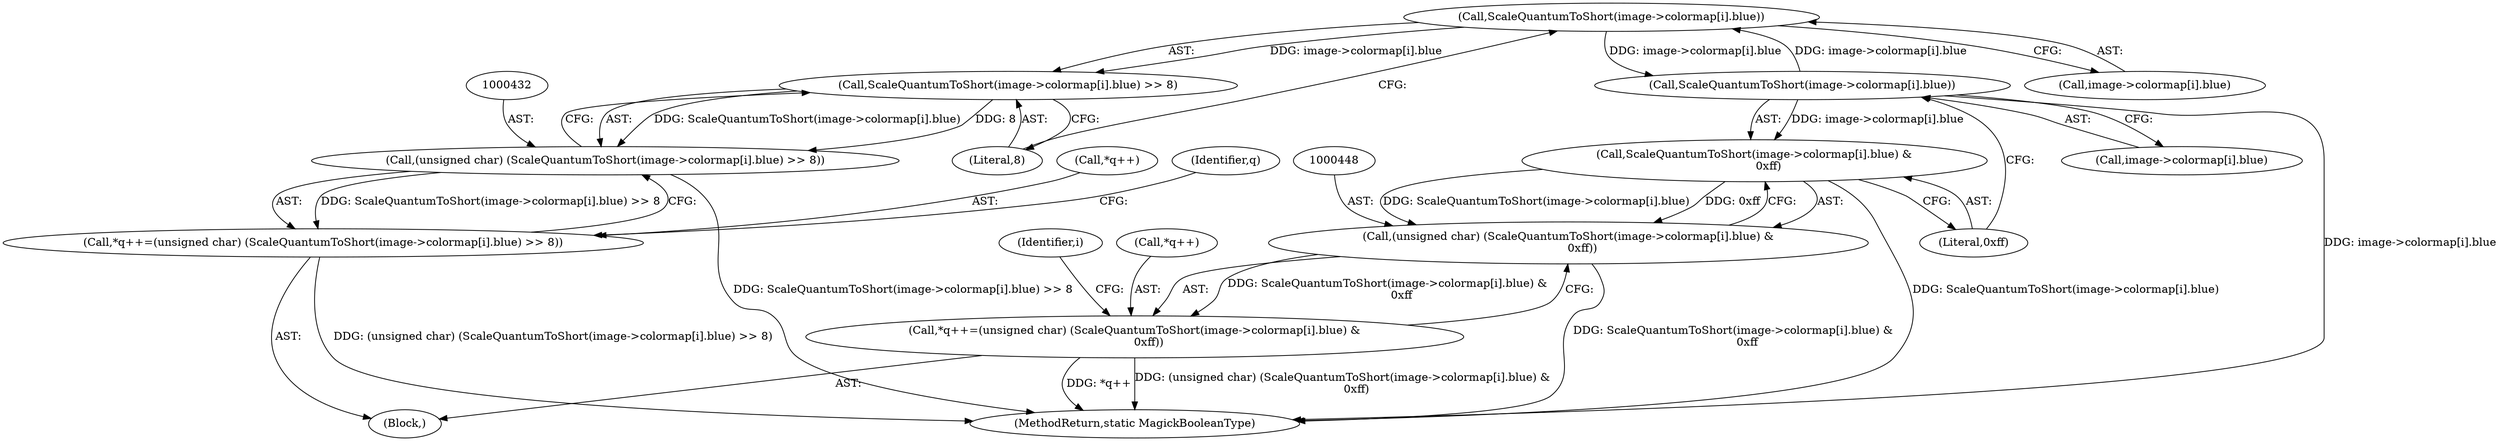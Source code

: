 digraph "0_ImageMagick_6233ef75bb973745ab1092b59aea8fe316f09074@pointer" {
"1000434" [label="(Call,ScaleQuantumToShort(image->colormap[i].blue))"];
"1000450" [label="(Call,ScaleQuantumToShort(image->colormap[i].blue))"];
"1000434" [label="(Call,ScaleQuantumToShort(image->colormap[i].blue))"];
"1000433" [label="(Call,ScaleQuantumToShort(image->colormap[i].blue) >> 8)"];
"1000431" [label="(Call,(unsigned char) (ScaleQuantumToShort(image->colormap[i].blue) >> 8))"];
"1000427" [label="(Call,*q++=(unsigned char) (ScaleQuantumToShort(image->colormap[i].blue) >> 8))"];
"1000449" [label="(Call,ScaleQuantumToShort(image->colormap[i].blue) &\n        0xff)"];
"1000447" [label="(Call,(unsigned char) (ScaleQuantumToShort(image->colormap[i].blue) &\n        0xff))"];
"1000443" [label="(Call,*q++=(unsigned char) (ScaleQuantumToShort(image->colormap[i].blue) &\n        0xff))"];
"1000431" [label="(Call,(unsigned char) (ScaleQuantumToShort(image->colormap[i].blue) >> 8))"];
"1000458" [label="(Literal,0xff)"];
"1000446" [label="(Identifier,q)"];
"1000442" [label="(Literal,8)"];
"1000447" [label="(Call,(unsigned char) (ScaleQuantumToShort(image->colormap[i].blue) &\n        0xff))"];
"1000434" [label="(Call,ScaleQuantumToShort(image->colormap[i].blue))"];
"1000443" [label="(Call,*q++=(unsigned char) (ScaleQuantumToShort(image->colormap[i].blue) &\n        0xff))"];
"1000433" [label="(Call,ScaleQuantumToShort(image->colormap[i].blue) >> 8)"];
"1000450" [label="(Call,ScaleQuantumToShort(image->colormap[i].blue))"];
"1000362" [label="(Block,)"];
"1000361" [label="(Identifier,i)"];
"1000427" [label="(Call,*q++=(unsigned char) (ScaleQuantumToShort(image->colormap[i].blue) >> 8))"];
"1000451" [label="(Call,image->colormap[i].blue)"];
"1000435" [label="(Call,image->colormap[i].blue)"];
"1000444" [label="(Call,*q++)"];
"1000449" [label="(Call,ScaleQuantumToShort(image->colormap[i].blue) &\n        0xff)"];
"1000583" [label="(MethodReturn,static MagickBooleanType)"];
"1000428" [label="(Call,*q++)"];
"1000434" -> "1000433"  [label="AST: "];
"1000434" -> "1000435"  [label="CFG: "];
"1000435" -> "1000434"  [label="AST: "];
"1000442" -> "1000434"  [label="CFG: "];
"1000434" -> "1000433"  [label="DDG: image->colormap[i].blue"];
"1000450" -> "1000434"  [label="DDG: image->colormap[i].blue"];
"1000434" -> "1000450"  [label="DDG: image->colormap[i].blue"];
"1000450" -> "1000449"  [label="AST: "];
"1000450" -> "1000451"  [label="CFG: "];
"1000451" -> "1000450"  [label="AST: "];
"1000458" -> "1000450"  [label="CFG: "];
"1000450" -> "1000583"  [label="DDG: image->colormap[i].blue"];
"1000450" -> "1000449"  [label="DDG: image->colormap[i].blue"];
"1000433" -> "1000431"  [label="AST: "];
"1000433" -> "1000442"  [label="CFG: "];
"1000442" -> "1000433"  [label="AST: "];
"1000431" -> "1000433"  [label="CFG: "];
"1000433" -> "1000431"  [label="DDG: ScaleQuantumToShort(image->colormap[i].blue)"];
"1000433" -> "1000431"  [label="DDG: 8"];
"1000431" -> "1000427"  [label="AST: "];
"1000432" -> "1000431"  [label="AST: "];
"1000427" -> "1000431"  [label="CFG: "];
"1000431" -> "1000583"  [label="DDG: ScaleQuantumToShort(image->colormap[i].blue) >> 8"];
"1000431" -> "1000427"  [label="DDG: ScaleQuantumToShort(image->colormap[i].blue) >> 8"];
"1000427" -> "1000362"  [label="AST: "];
"1000428" -> "1000427"  [label="AST: "];
"1000446" -> "1000427"  [label="CFG: "];
"1000427" -> "1000583"  [label="DDG: (unsigned char) (ScaleQuantumToShort(image->colormap[i].blue) >> 8)"];
"1000449" -> "1000447"  [label="AST: "];
"1000449" -> "1000458"  [label="CFG: "];
"1000458" -> "1000449"  [label="AST: "];
"1000447" -> "1000449"  [label="CFG: "];
"1000449" -> "1000583"  [label="DDG: ScaleQuantumToShort(image->colormap[i].blue)"];
"1000449" -> "1000447"  [label="DDG: ScaleQuantumToShort(image->colormap[i].blue)"];
"1000449" -> "1000447"  [label="DDG: 0xff"];
"1000447" -> "1000443"  [label="AST: "];
"1000448" -> "1000447"  [label="AST: "];
"1000443" -> "1000447"  [label="CFG: "];
"1000447" -> "1000583"  [label="DDG: ScaleQuantumToShort(image->colormap[i].blue) &\n        0xff"];
"1000447" -> "1000443"  [label="DDG: ScaleQuantumToShort(image->colormap[i].blue) &\n        0xff"];
"1000443" -> "1000362"  [label="AST: "];
"1000444" -> "1000443"  [label="AST: "];
"1000361" -> "1000443"  [label="CFG: "];
"1000443" -> "1000583"  [label="DDG: (unsigned char) (ScaleQuantumToShort(image->colormap[i].blue) &\n        0xff)"];
"1000443" -> "1000583"  [label="DDG: *q++"];
}
